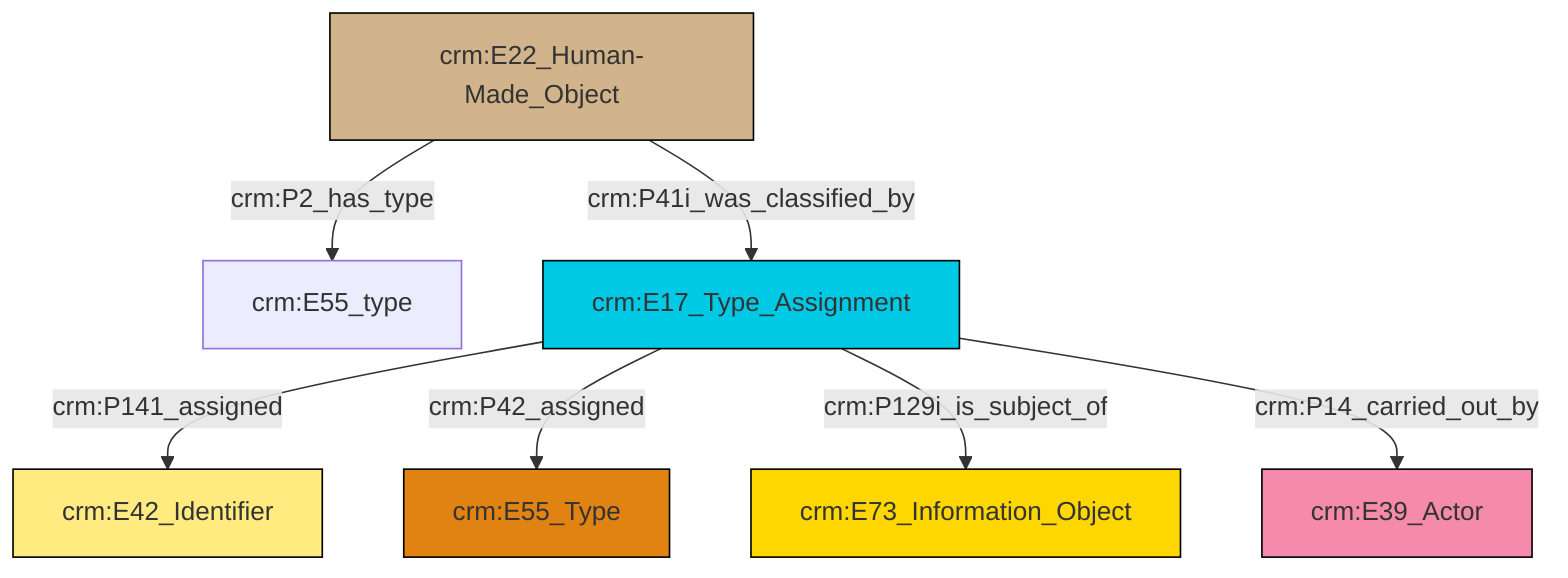 graph TD
classDef Literal fill:#f2f2f2,stroke:#000000;
classDef CRM_Entity fill:#FFFFFF,stroke:#000000;
classDef Temporal_Entity fill:#00C9E6, stroke:#000000;
classDef Type fill:#E18312, stroke:#000000;
classDef Time-Span fill:#2C9C91, stroke:#000000;
classDef Appellation fill:#FFEB7F, stroke:#000000;
classDef Place fill:#008836, stroke:#000000;
classDef Persistent_Item fill:#B266B2, stroke:#000000;
classDef Conceptual_Object fill:#FFD700, stroke:#000000;
classDef Physical_Thing fill:#D2B48C, stroke:#000000;
classDef Actor fill:#f58aad, stroke:#000000;
classDef PC_Classes fill:#4ce600, stroke:#000000;
classDef Multi fill:#cccccc,stroke:#000000;

8["crm:E17_Type_Assignment"]:::Temporal_Entity -->|crm:P141_assigned| 4["crm:E42_Identifier"]:::Appellation
8["crm:E17_Type_Assignment"]:::Temporal_Entity -->|crm:P42_assigned| 9["crm:E55_Type"]:::Type
2["crm:E22_Human-Made_Object"]:::Physical_Thing -->|crm:P41i_was_classified_by| 8["crm:E17_Type_Assignment"]:::Temporal_Entity
2["crm:E22_Human-Made_Object"]:::Physical_Thing -->|crm:P2_has_type| 0["crm:E55_type"]:::Default
8["crm:E17_Type_Assignment"]:::Temporal_Entity -->|crm:P129i_is_subject_of| 13["crm:E73_Information_Object"]:::Conceptual_Object
8["crm:E17_Type_Assignment"]:::Temporal_Entity -->|crm:P14_carried_out_by| 6["crm:E39_Actor"]:::Actor